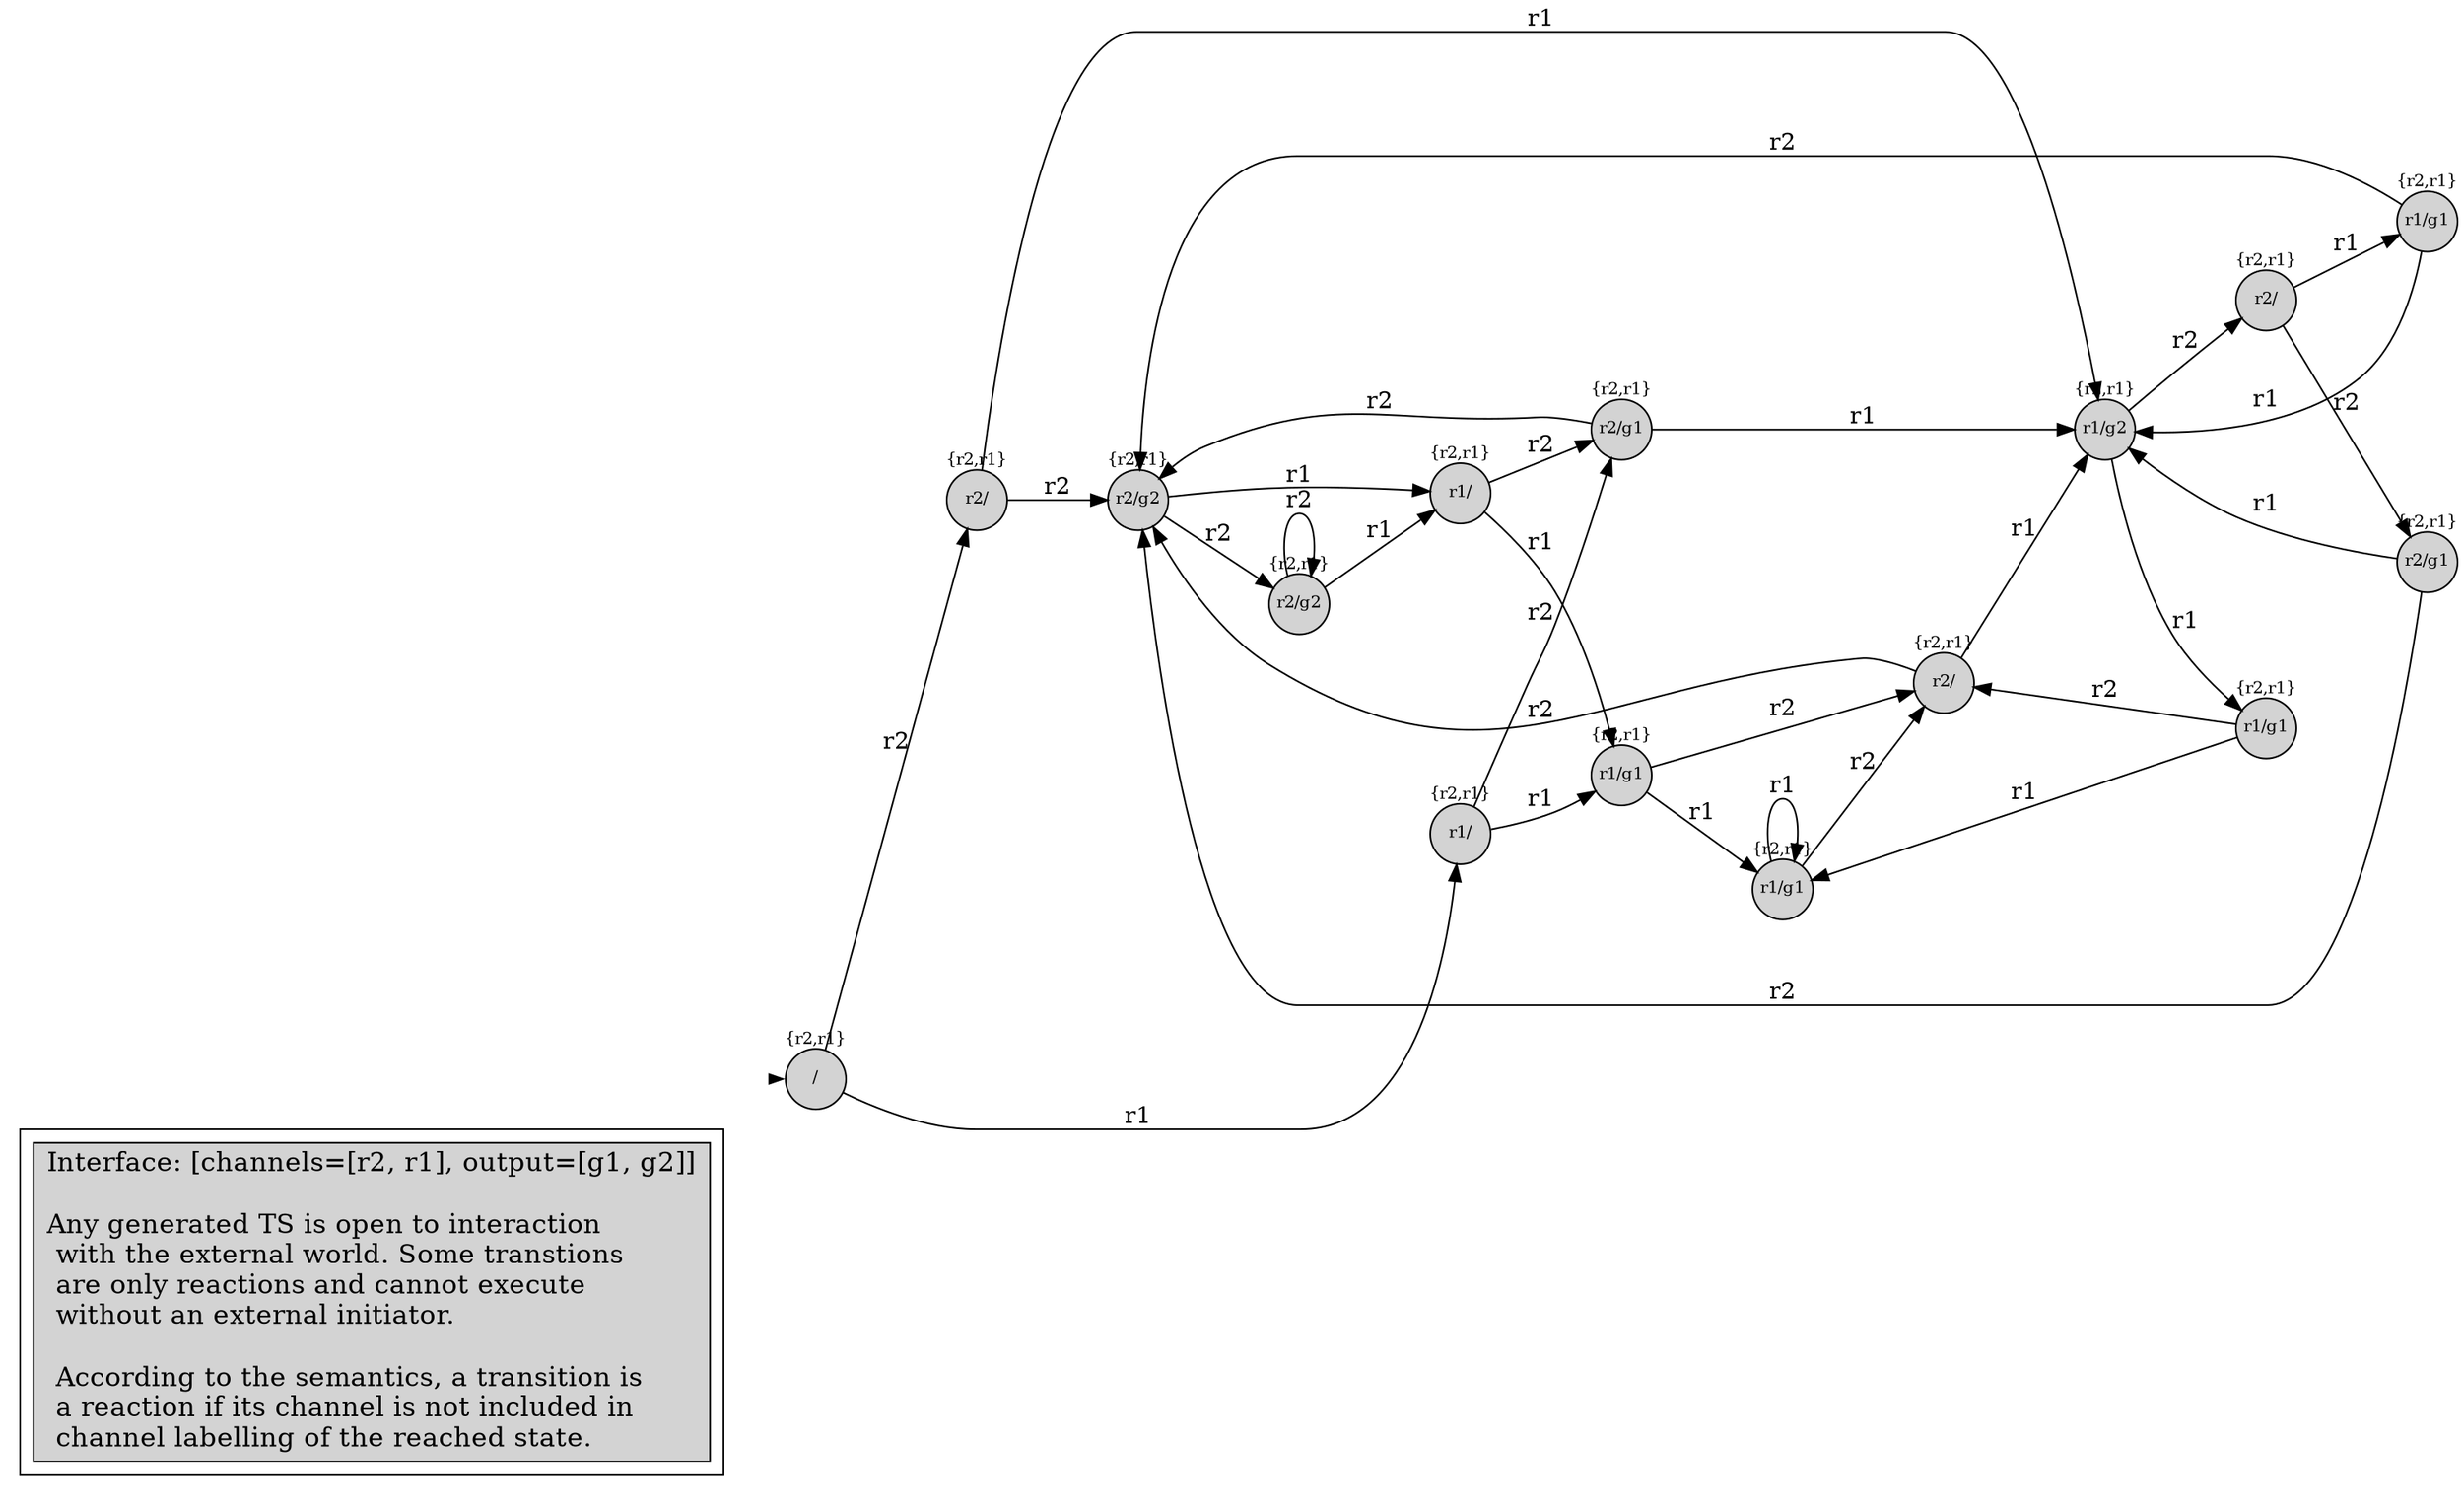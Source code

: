 digraph G {
graph [rankdir=LR,ranksep=.6,nodesep=0.5];


subgraph cluster_L { "" [shape=box fontsize=16 style="filled" label=

"Interface: [channels=[r2, r1], output=[g1, g2]]

Any generated TS is open to interaction\l with the external world. Some transtions\l are only reactions and cannot execute\l without an external initiator.\l\l According to the semantics, a transition is\l a reaction if its channel is not included in\l channel labelling of the reached state.\l"]}





node[shape=circle style=filled fixedsize=true fontsize=10]

init [shape=point,style=invis];
	88[label="{r2,r1}

r1/g1


"]

	1212[label="{r2,r1}

r1/g1


"]

	66[label="{r2,r1}

r1/


"]

	22[label="{r2,r1}

r2/


"]

	33[label="{r2,r1}

r1/g1


"]

	1313[label="{r2,r1}

r2/g1


"]

	00[label="{r2,r1}

/


"]

	55[label="{r2,r1}

r1/g1


"]

	99[label="{r2,r1}

r2/g2


"]

	1010[label="{r2,r1}

r1/g2


"]

	77[label="{r2,r1}

r2/


"]

	1111[label="{r2,r1}

r2/g2


"]

	11[label="{r2,r1}

r1/


"]

	1414[label="{r2,r1}

r2/


"]

	44[label="{r2,r1}

r2/g1


"]

	 init -> 00[penwidth=0,tooltip="initial state"];

	11 -> 33[label="r1"];

	88 -> 77[label="r2"];

	55 -> 77[label="r2"];

	99 -> 1111[label="r2"];

	99 -> 66[label="r1"];

	22 -> 1010[label="r1"];

	1212 -> 99[label="r2"];

	44 -> 1010[label="r1"];

	1111 -> 1111[label="r2"];

	33 -> 55[label="r1"];

	1111 -> 66[label="r1"];

	1313 -> 1010[label="r1"];

	55 -> 55[label="r1"];

	00 -> 11[label="r1"];

	77 -> 99[label="r2"];

	77 -> 1010[label="r1"];

	33 -> 77[label="r2"];

	1010 -> 88[label="r1"];

	1010 -> 1414[label="r2"];

	88 -> 55[label="r1"];

	1313 -> 99[label="r2"];

	1414 -> 1313[label="r2"];

	44 -> 99[label="r2"];

	1414 -> 1212[label="r1"];

	66 -> 44[label="r2"];

	1212 -> 1010[label="r1"];

	22 -> 99[label="r2"];

	00 -> 22[label="r2"];

	11 -> 44[label="r2"];

	66 -> 33[label="r1"];


}
